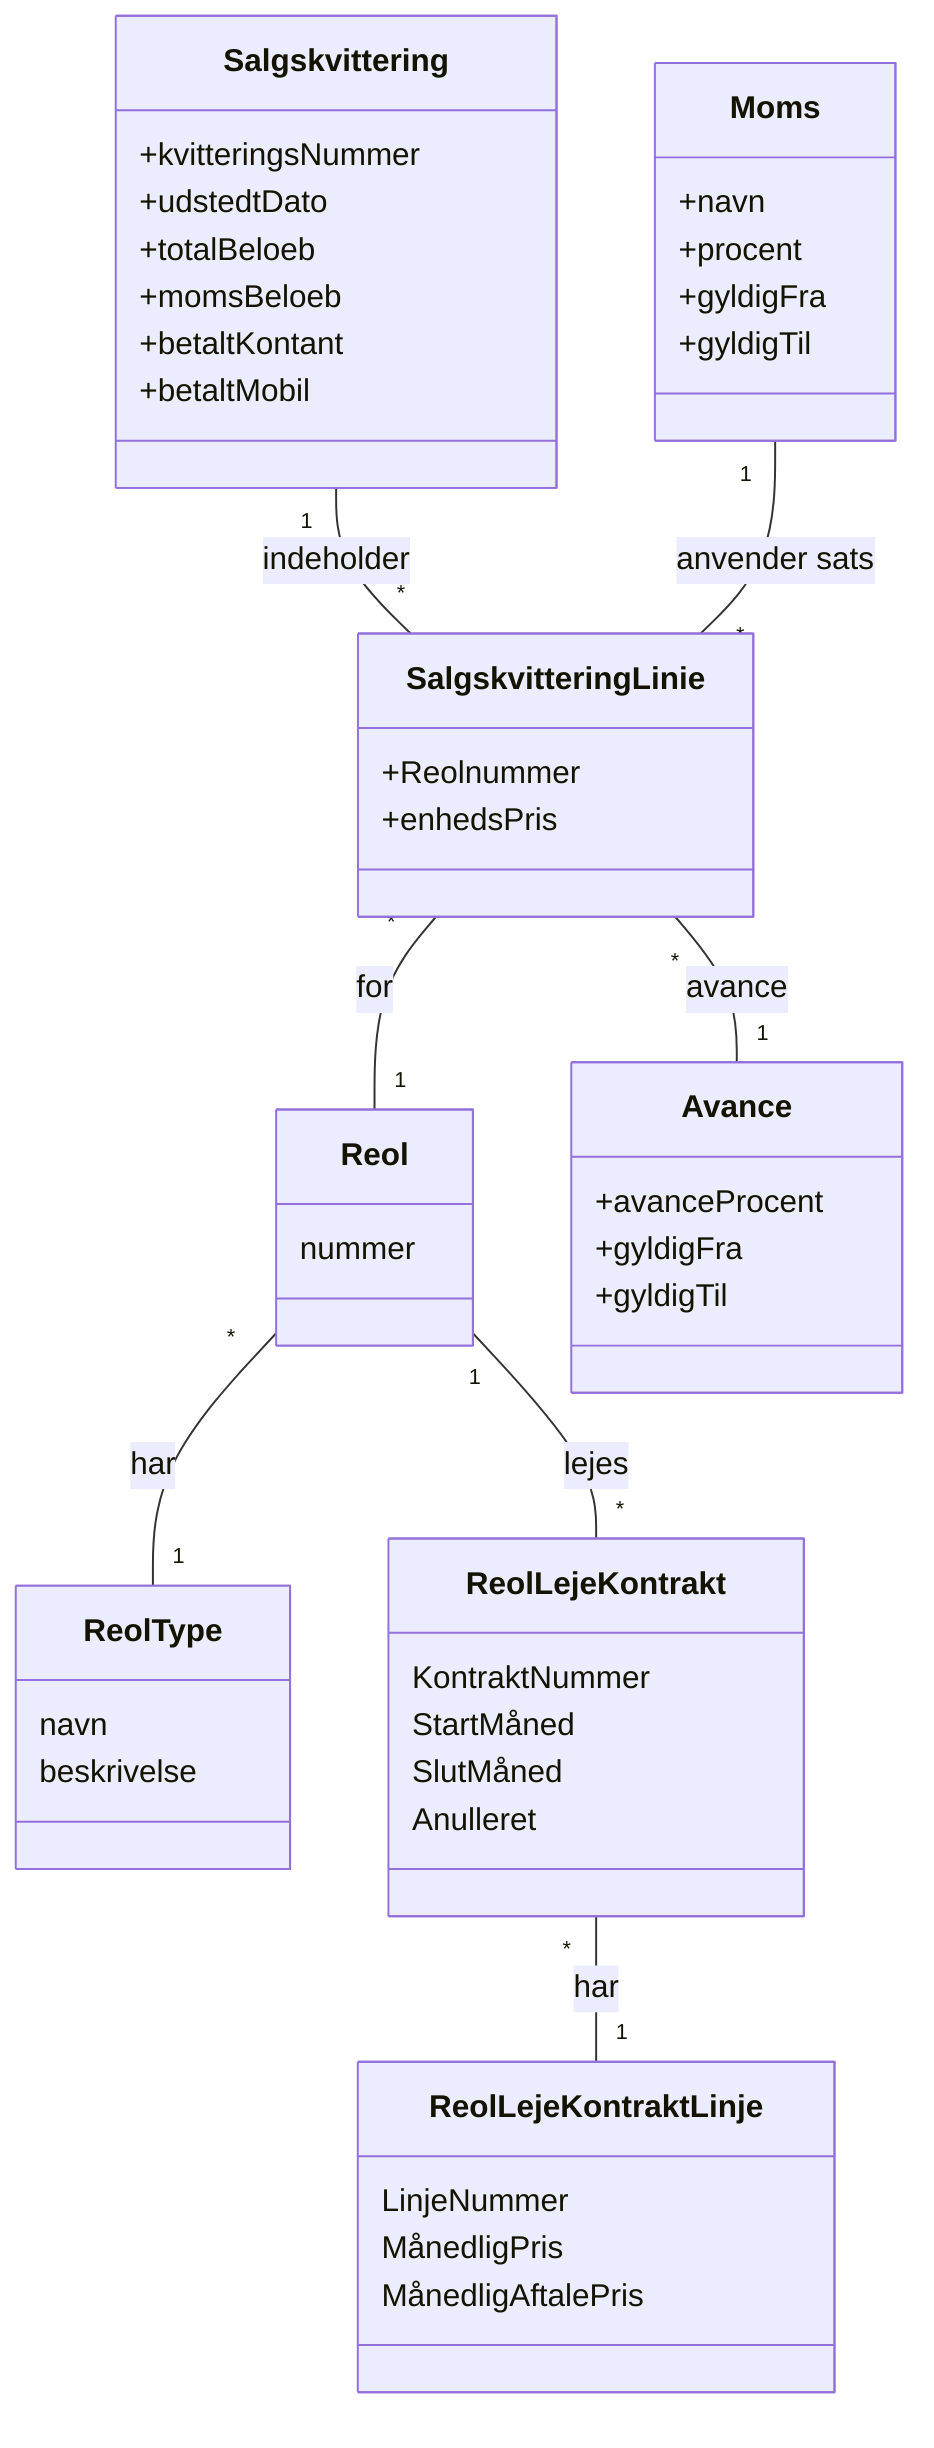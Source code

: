 ﻿classDiagram
    class Reol {
        nummer
    }
    class ReolType {
        navn
        beskrivelse
    }

    class ReolLejeKontrakt {
        KontraktNummer
        StartMåned
        SlutMåned
        Anulleret
    }

    class ReolLejeKontraktLinje {
        LinjeNummer
        MånedligPris
        MånedligAftalePris
    }

    class Moms {
      +navn
      +procent
      +gyldigFra
      +gyldigTil
    }

    class Salgskvittering {
      +kvitteringsNummer
      +udstedtDato
      +totalBeloeb
      +momsBeloeb
      +betaltKontant
      +betaltMobil
    }

    class SalgskvitteringLinie {
      +Reolnummer
      +enhedsPris
    }

    class Avance {
        +avanceProcent
        +gyldigFra
        +gyldigTil
    }

    Reol "*" -- "1" ReolType : har
    ReolLejeKontrakt "*" -- "1" ReolLejeKontraktLinje : har
    Salgskvittering "1" -- "*" SalgskvitteringLinie : indeholder
    Moms "1" -- "*" SalgskvitteringLinie : anvender sats
    SalgskvitteringLinie "*" -- "1" Avance : avance
    Reol "1" -- "*" ReolLejeKontrakt : lejes
    SalgskvitteringLinie "*" -- "1" Reol : for